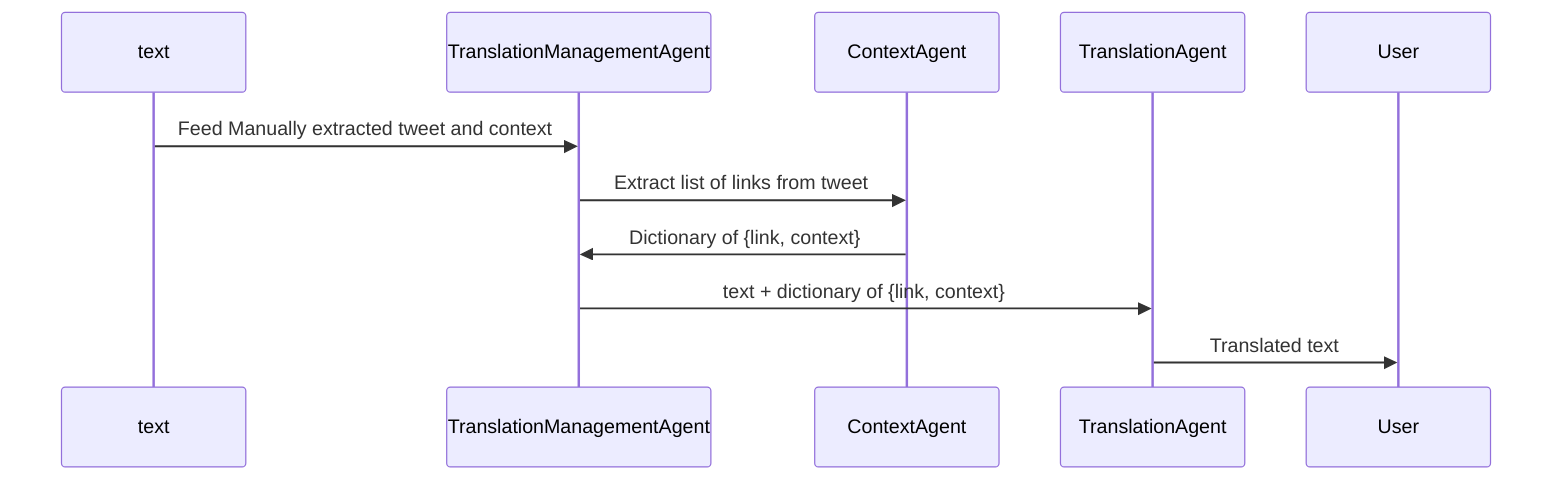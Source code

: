 sequenceDiagram
    participant t as text
    participant M as TranslationManagementAgent
    participant C as ContextAgent
    participant T1 as TranslationAgent
    participant U as User

    t->>M: Feed Manually extracted tweet and context
    M->>C: Extract list of links from tweet
    C->>M: Dictionary of {link, context}
    M->>T1: text + dictionary of {link, context}
    T1->>U: Translated text